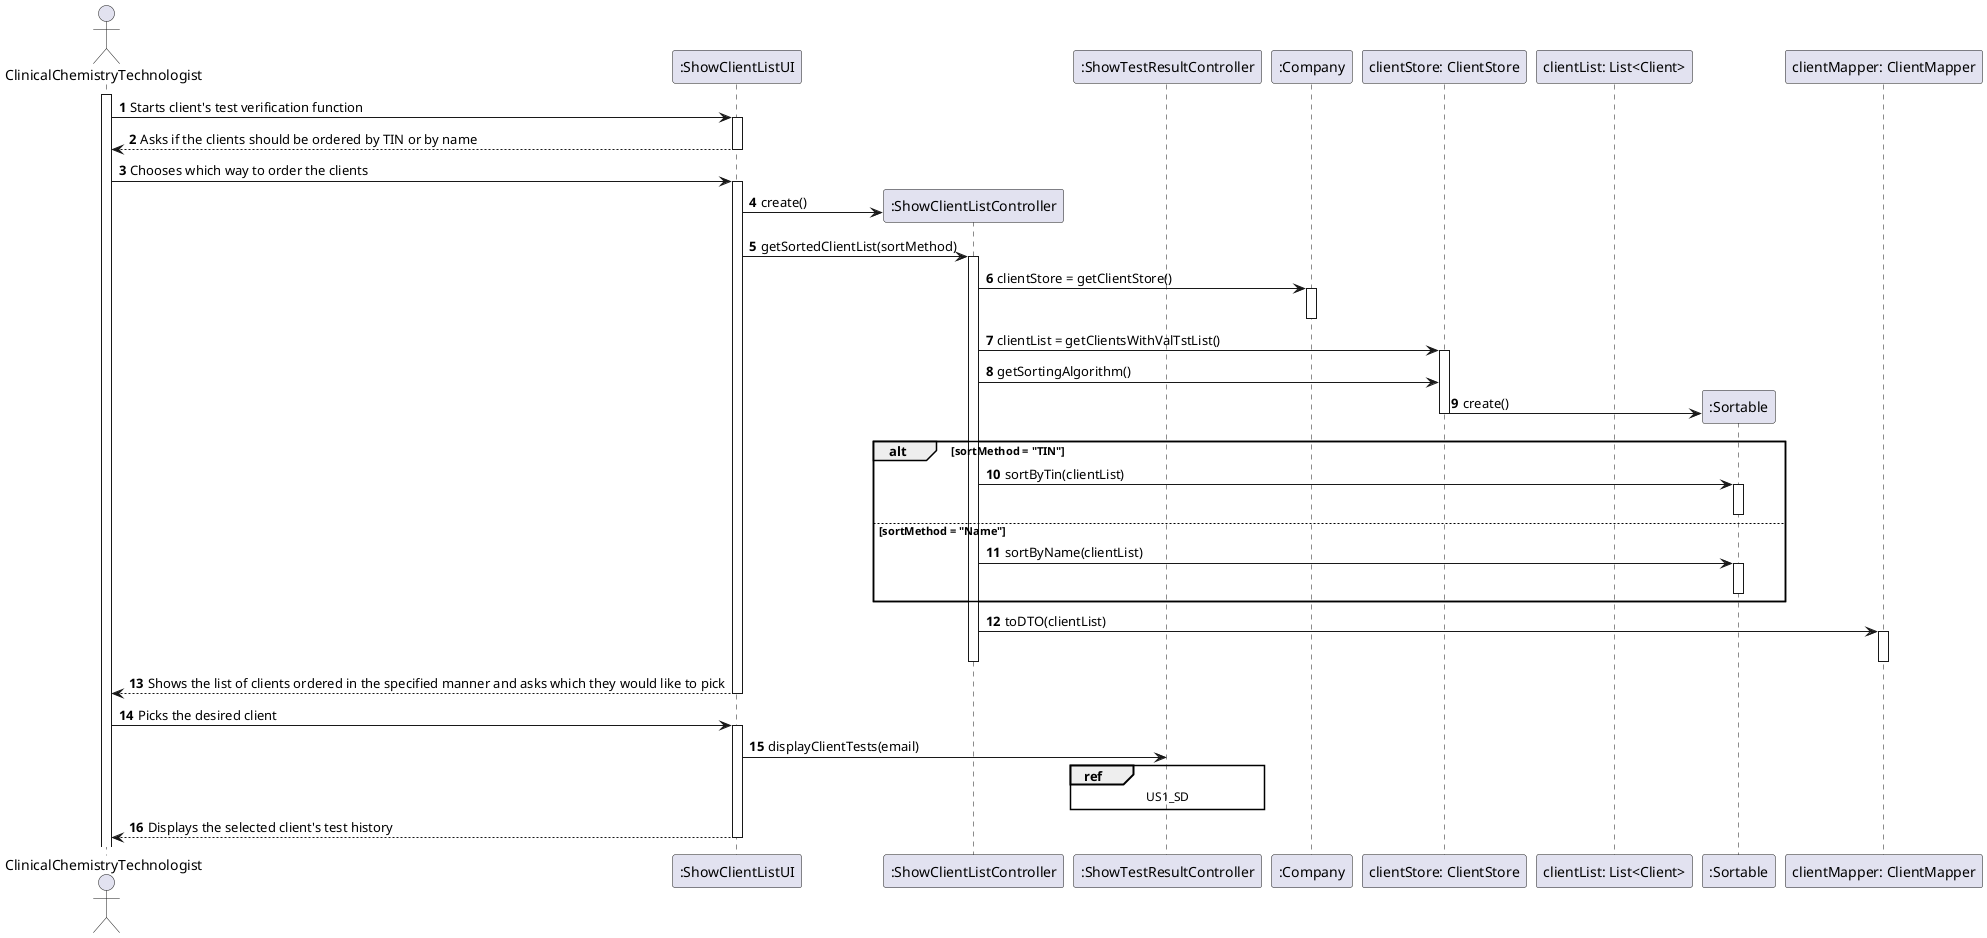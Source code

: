 @startuml
'https://plantuml.com/sequence-diagram

autonumber

actor ClinicalChemistryTechnologist as CCT
participant ":ShowClientListUI" as UI
participant ":ShowClientListController" as CTRL
participant ":ShowTestResultController" as TCTRL
participant ":Company" as CMP
participant "clientStore: ClientStore" as CLTSTR
participant "clientList: List<Client>" as LST
participant ":Sortable" as SRT
participant "clientMapper: ClientMapper" as CLTMAP

activate CCT
CCT -> UI: Starts client's test verification function
activate UI
UI --> CCT: Asks if the clients should be ordered by TIN or by name
deactivate UI
CCT -> UI: Chooses which way to order the clients
activate UI

create CTRL
UI -> CTRL: create()

UI -> CTRL: getSortedClientList(sortMethod)
activate CTRL

CTRL -> CMP: clientStore = getClientStore()
activate CMP
deactivate CMP

CTRL -> CLTSTR: clientList = getClientsWithValTstList()
activate CLTSTR

CTRL -> CLTSTR: getSortingAlgorithm()
create SRT
CLTSTR -> SRT: create()
deactivate CLTSTR

alt sortMethod = "TIN"
CTRL -> SRT: sortByTin(clientList)
activate SRT
deactivate SRT
else sortMethod = "Name"
CTRL -> SRT: sortByName(clientList)
activate SRT
deactivate SRT
end

CTRL -> CLTMAP: toDTO(clientList)
activate CLTMAP
deactivate CLTMAP

deactivate CTRL

UI --> CCT: Shows the list of clients ordered in the specified manner and asks which they would like to pick
deactivate UI

CCT -> UI: Picks the desired client
activate UI

UI -> TCTRL: displayClientTests(email)
ref over TCTRL: US1_SD

UI --> CCT: Displays the selected client's test history
deactivate UI

@enduml